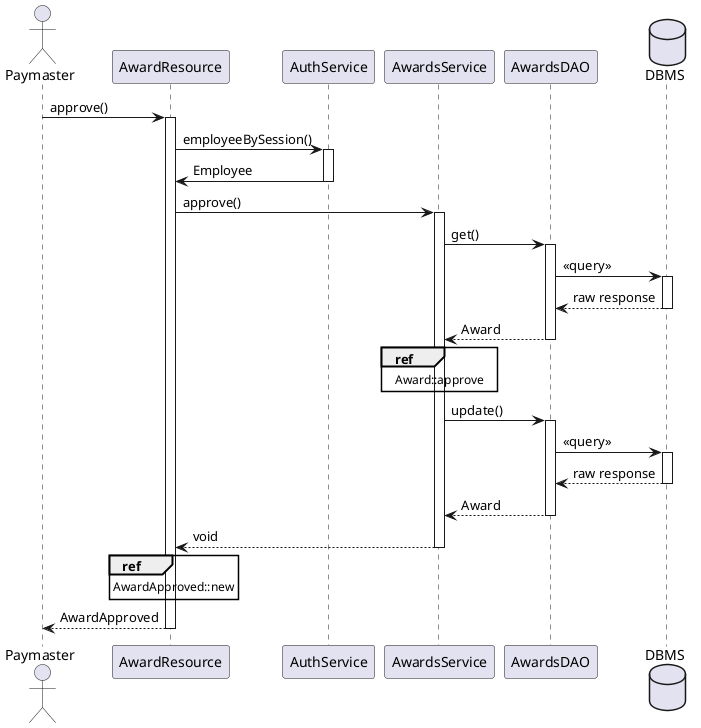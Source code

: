 @startuml
actor Paymaster as paymaster
participant AwardResource as resource
participant AuthService as auth
participant AwardsService as awards
participant "AwardsDAO" as payments
database DBMS

paymaster -> resource : approve()
activate resource

''''' auth
resource -> auth : employeeBySession()
activate auth
auth -> resource : Employee
deactivate auth

resource -> awards : approve()
activate awards

''''' accept payment
awards -> payments : get()
activate payments
payments -> DBMS : <<query>>
activate DBMS
DBMS --> payments : raw response
deactivate DBMS
payments --> awards : Award
deactivate payments

''''' update payment
ref over awards : Award::approve
awards -> payments : update()
activate payments
payments -> DBMS : <<query>>
activate DBMS
DBMS --> payments : raw response
deactivate DBMS
payments --> awards : Award
deactivate payments

awards -->  resource : void
deactivate awards
ref over resource : AwardApproved::new
resource --> paymaster : AwardApproved
deactivate resource
@enduml